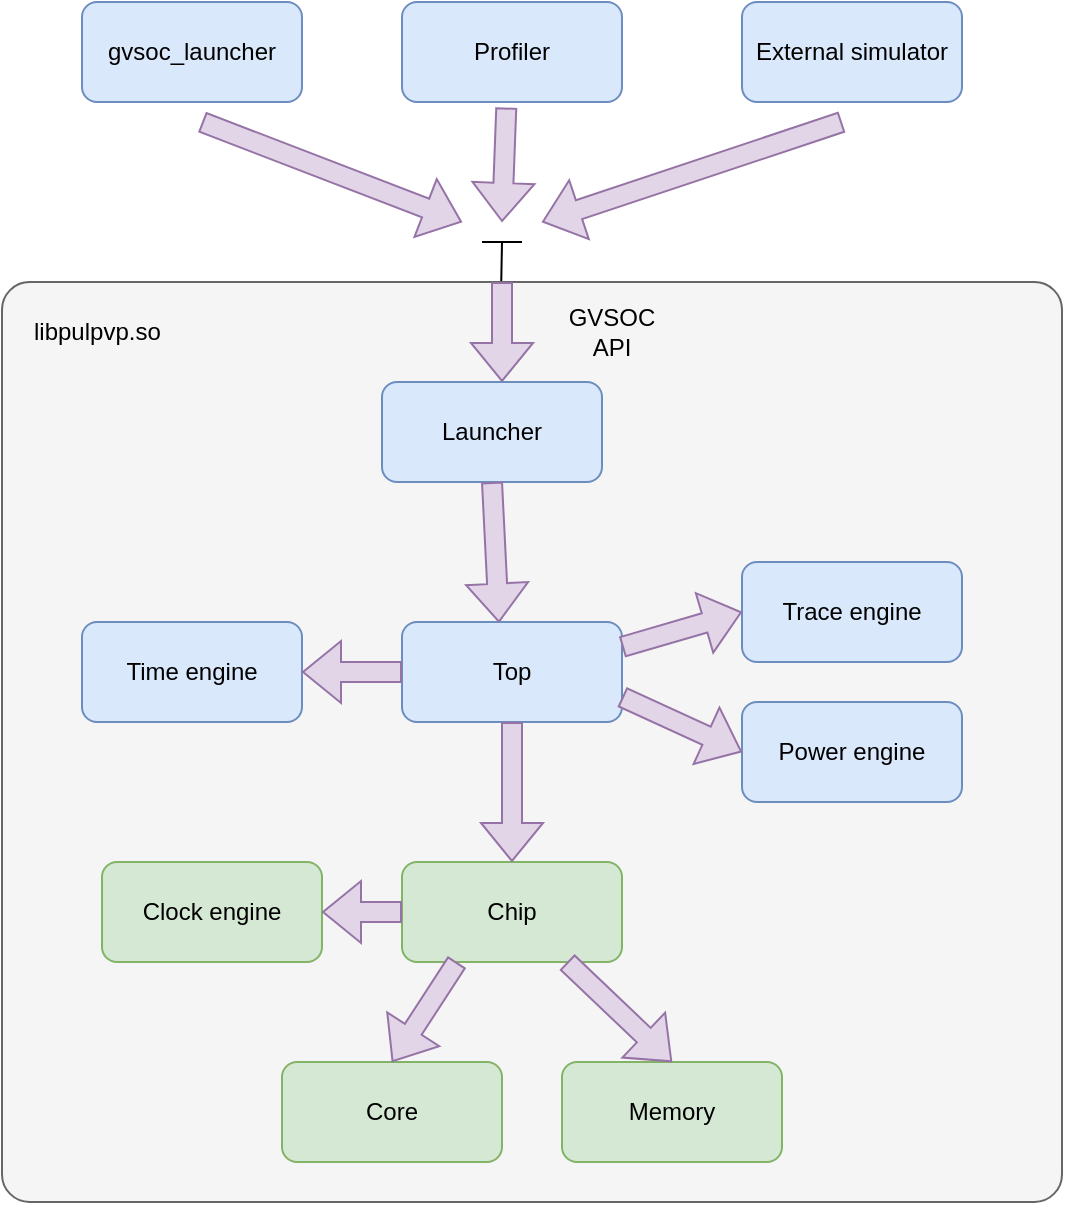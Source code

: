 <mxfile version="22.1.2" type="device">
  <diagram name="Page-1" id="kS2er-u9yOf_Yl2wuGji">
    <mxGraphModel dx="990" dy="694" grid="1" gridSize="10" guides="1" tooltips="1" connect="1" arrows="1" fold="1" page="1" pageScale="1" pageWidth="850" pageHeight="1100" math="0" shadow="0">
      <root>
        <mxCell id="0" />
        <mxCell id="1" parent="0" />
        <mxCell id="r2Tr_kpEr6y59V2GGJQB-1" value="" style="rounded=1;whiteSpace=wrap;html=1;fillColor=#f5f5f5;fontColor=#333333;strokeColor=#666666;arcSize=3;" vertex="1" parent="1">
          <mxGeometry x="150" y="250" width="530" height="460" as="geometry" />
        </mxCell>
        <mxCell id="r2Tr_kpEr6y59V2GGJQB-2" value="" style="endArrow=none;html=1;rounded=0;exitX=0.471;exitY=-0.001;exitDx=0;exitDy=0;exitPerimeter=0;" edge="1" parent="1" source="r2Tr_kpEr6y59V2GGJQB-1">
          <mxGeometry width="50" height="50" relative="1" as="geometry">
            <mxPoint x="400" y="420" as="sourcePoint" />
            <mxPoint x="400" y="230" as="targetPoint" />
          </mxGeometry>
        </mxCell>
        <mxCell id="r2Tr_kpEr6y59V2GGJQB-3" value="" style="endArrow=none;html=1;rounded=0;" edge="1" parent="1">
          <mxGeometry width="50" height="50" relative="1" as="geometry">
            <mxPoint x="390" y="230" as="sourcePoint" />
            <mxPoint x="410" y="230" as="targetPoint" />
          </mxGeometry>
        </mxCell>
        <mxCell id="r2Tr_kpEr6y59V2GGJQB-4" value="gvsoc_launcher" style="rounded=1;whiteSpace=wrap;html=1;fillColor=#dae8fc;strokeColor=#6c8ebf;" vertex="1" parent="1">
          <mxGeometry x="190" y="110" width="110" height="50" as="geometry" />
        </mxCell>
        <mxCell id="r2Tr_kpEr6y59V2GGJQB-5" value="Profiler" style="rounded=1;whiteSpace=wrap;html=1;fillColor=#dae8fc;strokeColor=#6c8ebf;" vertex="1" parent="1">
          <mxGeometry x="350" y="110" width="110" height="50" as="geometry" />
        </mxCell>
        <mxCell id="r2Tr_kpEr6y59V2GGJQB-6" value="External simulator" style="rounded=1;whiteSpace=wrap;html=1;fillColor=#dae8fc;strokeColor=#6c8ebf;" vertex="1" parent="1">
          <mxGeometry x="520" y="110" width="110" height="50" as="geometry" />
        </mxCell>
        <mxCell id="r2Tr_kpEr6y59V2GGJQB-8" value="" style="endArrow=classic;html=1;rounded=0;shape=flexArrow;fillColor=#e1d5e7;strokeColor=#9673a6;" edge="1" parent="1">
          <mxGeometry width="50" height="50" relative="1" as="geometry">
            <mxPoint x="250" y="170" as="sourcePoint" />
            <mxPoint x="380" y="220" as="targetPoint" />
          </mxGeometry>
        </mxCell>
        <mxCell id="r2Tr_kpEr6y59V2GGJQB-9" value="" style="endArrow=classic;html=1;rounded=0;shape=flexArrow;fillColor=#e1d5e7;strokeColor=#9673a6;exitX=0.474;exitY=1.055;exitDx=0;exitDy=0;exitPerimeter=0;" edge="1" parent="1" source="r2Tr_kpEr6y59V2GGJQB-5">
          <mxGeometry width="50" height="50" relative="1" as="geometry">
            <mxPoint x="260" y="180" as="sourcePoint" />
            <mxPoint x="400" y="220" as="targetPoint" />
          </mxGeometry>
        </mxCell>
        <mxCell id="r2Tr_kpEr6y59V2GGJQB-10" value="" style="endArrow=classic;html=1;rounded=0;shape=flexArrow;fillColor=#e1d5e7;strokeColor=#9673a6;" edge="1" parent="1">
          <mxGeometry width="50" height="50" relative="1" as="geometry">
            <mxPoint x="570" y="170" as="sourcePoint" />
            <mxPoint x="420" y="220" as="targetPoint" />
          </mxGeometry>
        </mxCell>
        <mxCell id="r2Tr_kpEr6y59V2GGJQB-11" value="GVSOC API" style="text;html=1;strokeColor=none;fillColor=none;align=center;verticalAlign=middle;whiteSpace=wrap;rounded=0;" vertex="1" parent="1">
          <mxGeometry x="425" y="260" width="60" height="30" as="geometry" />
        </mxCell>
        <mxCell id="r2Tr_kpEr6y59V2GGJQB-13" value="Launcher" style="rounded=1;whiteSpace=wrap;html=1;fillColor=#dae8fc;strokeColor=#6c8ebf;" vertex="1" parent="1">
          <mxGeometry x="340" y="300" width="110" height="50" as="geometry" />
        </mxCell>
        <mxCell id="r2Tr_kpEr6y59V2GGJQB-14" value="" style="endArrow=classic;html=1;rounded=0;shape=flexArrow;fillColor=#e1d5e7;strokeColor=#9673a6;" edge="1" parent="1">
          <mxGeometry width="50" height="50" relative="1" as="geometry">
            <mxPoint x="400" y="250" as="sourcePoint" />
            <mxPoint x="400" y="300" as="targetPoint" />
          </mxGeometry>
        </mxCell>
        <mxCell id="r2Tr_kpEr6y59V2GGJQB-15" value="libpulpvp.so" style="text;strokeColor=none;fillColor=none;align=left;verticalAlign=middle;spacingLeft=4;spacingRight=4;overflow=hidden;points=[[0,0.5],[1,0.5]];portConstraint=eastwest;rotatable=0;whiteSpace=wrap;html=1;" vertex="1" parent="1">
          <mxGeometry x="160" y="260" width="80" height="30" as="geometry" />
        </mxCell>
        <mxCell id="r2Tr_kpEr6y59V2GGJQB-16" value="Top" style="rounded=1;whiteSpace=wrap;html=1;fillColor=#dae8fc;strokeColor=#6c8ebf;" vertex="1" parent="1">
          <mxGeometry x="350" y="420" width="110" height="50" as="geometry" />
        </mxCell>
        <mxCell id="r2Tr_kpEr6y59V2GGJQB-17" value="Trace engine" style="rounded=1;whiteSpace=wrap;html=1;fillColor=#dae8fc;strokeColor=#6c8ebf;" vertex="1" parent="1">
          <mxGeometry x="520" y="390" width="110" height="50" as="geometry" />
        </mxCell>
        <mxCell id="r2Tr_kpEr6y59V2GGJQB-18" value="Power engine" style="rounded=1;whiteSpace=wrap;html=1;fillColor=#dae8fc;strokeColor=#6c8ebf;" vertex="1" parent="1">
          <mxGeometry x="520" y="460" width="110" height="50" as="geometry" />
        </mxCell>
        <mxCell id="r2Tr_kpEr6y59V2GGJQB-19" value="Time engine" style="rounded=1;whiteSpace=wrap;html=1;fillColor=#dae8fc;strokeColor=#6c8ebf;" vertex="1" parent="1">
          <mxGeometry x="190" y="420" width="110" height="50" as="geometry" />
        </mxCell>
        <mxCell id="r2Tr_kpEr6y59V2GGJQB-20" value="Chip" style="rounded=1;whiteSpace=wrap;html=1;fillColor=#d5e8d4;strokeColor=#82b366;" vertex="1" parent="1">
          <mxGeometry x="350" y="540" width="110" height="50" as="geometry" />
        </mxCell>
        <mxCell id="r2Tr_kpEr6y59V2GGJQB-21" value="Clock engine" style="rounded=1;whiteSpace=wrap;html=1;fillColor=#d5e8d4;strokeColor=#82b366;" vertex="1" parent="1">
          <mxGeometry x="200" y="540" width="110" height="50" as="geometry" />
        </mxCell>
        <mxCell id="r2Tr_kpEr6y59V2GGJQB-22" value="Core" style="rounded=1;whiteSpace=wrap;html=1;fillColor=#d5e8d4;strokeColor=#82b366;" vertex="1" parent="1">
          <mxGeometry x="290" y="640" width="110" height="50" as="geometry" />
        </mxCell>
        <mxCell id="r2Tr_kpEr6y59V2GGJQB-23" value="Memory" style="rounded=1;whiteSpace=wrap;html=1;fillColor=#d5e8d4;strokeColor=#82b366;" vertex="1" parent="1">
          <mxGeometry x="430" y="640" width="110" height="50" as="geometry" />
        </mxCell>
        <mxCell id="r2Tr_kpEr6y59V2GGJQB-24" value="" style="endArrow=classic;html=1;rounded=0;shape=flexArrow;fillColor=#e1d5e7;strokeColor=#9673a6;exitX=0.5;exitY=1;exitDx=0;exitDy=0;entryX=0.441;entryY=0.006;entryDx=0;entryDy=0;entryPerimeter=0;" edge="1" parent="1" source="r2Tr_kpEr6y59V2GGJQB-13" target="r2Tr_kpEr6y59V2GGJQB-16">
          <mxGeometry width="50" height="50" relative="1" as="geometry">
            <mxPoint x="410" y="260" as="sourcePoint" />
            <mxPoint x="410" y="310" as="targetPoint" />
          </mxGeometry>
        </mxCell>
        <mxCell id="r2Tr_kpEr6y59V2GGJQB-25" value="" style="endArrow=classic;html=1;rounded=0;shape=flexArrow;fillColor=#e1d5e7;strokeColor=#9673a6;exitX=1;exitY=0.25;exitDx=0;exitDy=0;entryX=0;entryY=0.5;entryDx=0;entryDy=0;" edge="1" parent="1" source="r2Tr_kpEr6y59V2GGJQB-16" target="r2Tr_kpEr6y59V2GGJQB-17">
          <mxGeometry width="50" height="50" relative="1" as="geometry">
            <mxPoint x="420" y="270" as="sourcePoint" />
            <mxPoint x="420" y="320" as="targetPoint" />
          </mxGeometry>
        </mxCell>
        <mxCell id="r2Tr_kpEr6y59V2GGJQB-26" value="" style="endArrow=classic;html=1;rounded=0;shape=flexArrow;fillColor=#e1d5e7;strokeColor=#9673a6;exitX=1;exitY=0.75;exitDx=0;exitDy=0;entryX=0;entryY=0.5;entryDx=0;entryDy=0;" edge="1" parent="1" source="r2Tr_kpEr6y59V2GGJQB-16" target="r2Tr_kpEr6y59V2GGJQB-18">
          <mxGeometry width="50" height="50" relative="1" as="geometry">
            <mxPoint x="430" y="280" as="sourcePoint" />
            <mxPoint x="430" y="330" as="targetPoint" />
          </mxGeometry>
        </mxCell>
        <mxCell id="r2Tr_kpEr6y59V2GGJQB-27" value="" style="endArrow=classic;html=1;rounded=0;shape=flexArrow;fillColor=#e1d5e7;strokeColor=#9673a6;exitX=0;exitY=0.5;exitDx=0;exitDy=0;entryX=1;entryY=0.5;entryDx=0;entryDy=0;" edge="1" parent="1" source="r2Tr_kpEr6y59V2GGJQB-16" target="r2Tr_kpEr6y59V2GGJQB-19">
          <mxGeometry width="50" height="50" relative="1" as="geometry">
            <mxPoint x="440" y="290" as="sourcePoint" />
            <mxPoint x="440" y="340" as="targetPoint" />
          </mxGeometry>
        </mxCell>
        <mxCell id="r2Tr_kpEr6y59V2GGJQB-28" value="" style="endArrow=classic;html=1;rounded=0;shape=flexArrow;fillColor=#e1d5e7;strokeColor=#9673a6;exitX=0.5;exitY=1;exitDx=0;exitDy=0;" edge="1" parent="1" source="r2Tr_kpEr6y59V2GGJQB-16" target="r2Tr_kpEr6y59V2GGJQB-20">
          <mxGeometry width="50" height="50" relative="1" as="geometry">
            <mxPoint x="450" y="300" as="sourcePoint" />
            <mxPoint x="450" y="350" as="targetPoint" />
          </mxGeometry>
        </mxCell>
        <mxCell id="r2Tr_kpEr6y59V2GGJQB-29" value="" style="endArrow=classic;html=1;rounded=0;shape=flexArrow;fillColor=#e1d5e7;strokeColor=#9673a6;exitX=0;exitY=0.5;exitDx=0;exitDy=0;entryX=1;entryY=0.5;entryDx=0;entryDy=0;" edge="1" parent="1" source="r2Tr_kpEr6y59V2GGJQB-20" target="r2Tr_kpEr6y59V2GGJQB-21">
          <mxGeometry width="50" height="50" relative="1" as="geometry">
            <mxPoint x="460" y="310" as="sourcePoint" />
            <mxPoint x="460" y="360" as="targetPoint" />
          </mxGeometry>
        </mxCell>
        <mxCell id="r2Tr_kpEr6y59V2GGJQB-30" value="" style="endArrow=classic;html=1;rounded=0;shape=flexArrow;fillColor=#e1d5e7;strokeColor=#9673a6;exitX=0.25;exitY=1;exitDx=0;exitDy=0;entryX=0.5;entryY=0;entryDx=0;entryDy=0;" edge="1" parent="1" source="r2Tr_kpEr6y59V2GGJQB-20" target="r2Tr_kpEr6y59V2GGJQB-22">
          <mxGeometry width="50" height="50" relative="1" as="geometry">
            <mxPoint x="470" y="320" as="sourcePoint" />
            <mxPoint x="470" y="370" as="targetPoint" />
          </mxGeometry>
        </mxCell>
        <mxCell id="r2Tr_kpEr6y59V2GGJQB-31" value="" style="endArrow=classic;html=1;rounded=0;shape=flexArrow;fillColor=#e1d5e7;strokeColor=#9673a6;exitX=0.75;exitY=1;exitDx=0;exitDy=0;entryX=0.5;entryY=0;entryDx=0;entryDy=0;" edge="1" parent="1" source="r2Tr_kpEr6y59V2GGJQB-20" target="r2Tr_kpEr6y59V2GGJQB-23">
          <mxGeometry width="50" height="50" relative="1" as="geometry">
            <mxPoint x="480" y="330" as="sourcePoint" />
            <mxPoint x="480" y="380" as="targetPoint" />
          </mxGeometry>
        </mxCell>
      </root>
    </mxGraphModel>
  </diagram>
</mxfile>
